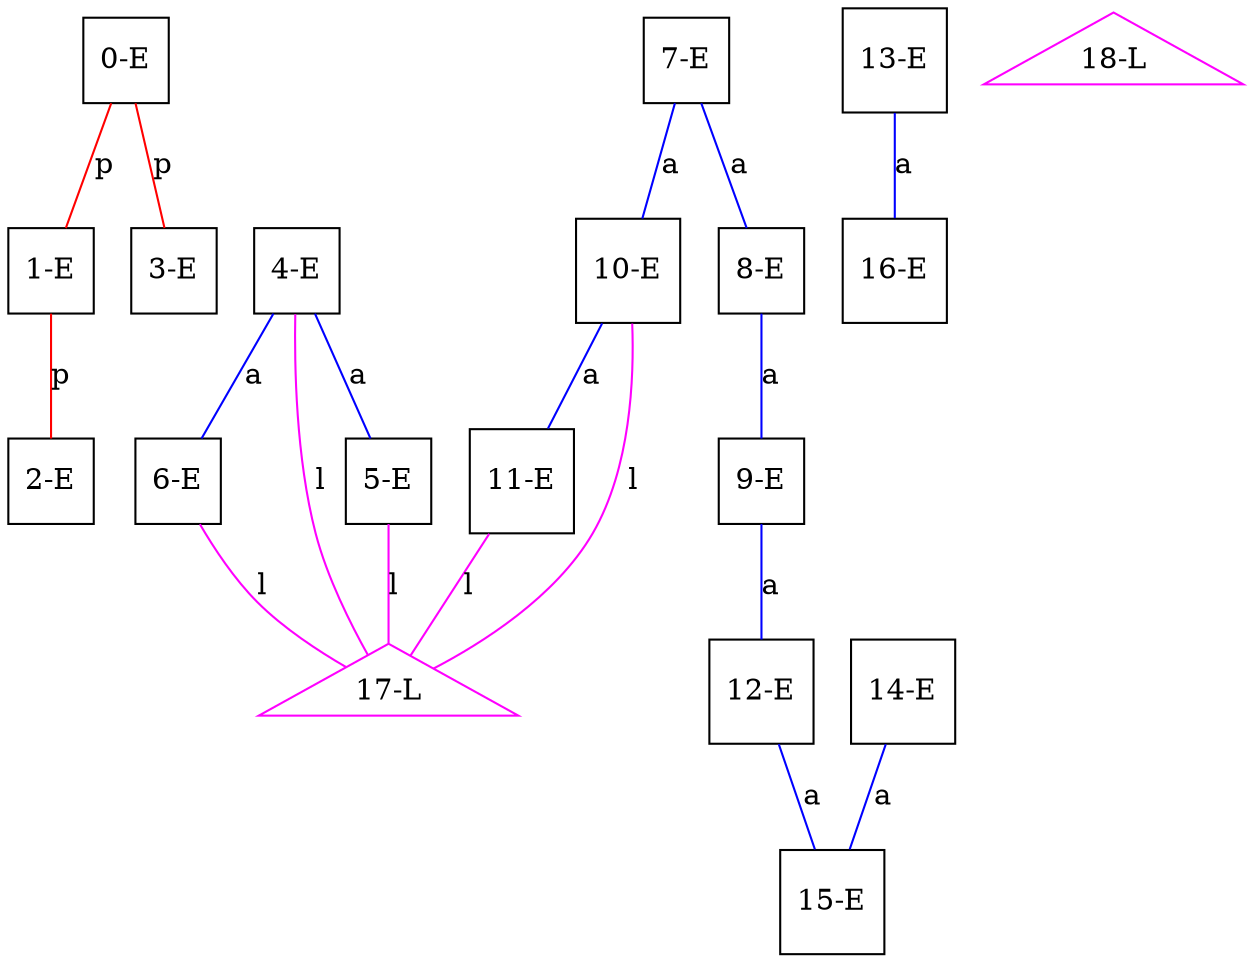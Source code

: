 graph ProteinGraph {
    0 [label="0-E" shape=square color=black];
    1 [label="1-E" shape=square color=black];
    2 [label="2-E" shape=square color=black];
    3 [label="3-E" shape=square color=black];
    4 [label="4-E" shape=square color=black];
    5 [label="5-E" shape=square color=black];
    6 [label="6-E" shape=square color=black];
    7 [label="7-E" shape=square color=black];
    8 [label="8-E" shape=square color=black];
    9 [label="9-E" shape=square color=black];
    10 [label="10-E" shape=square color=black];
    11 [label="11-E" shape=square color=black];
    12 [label="12-E" shape=square color=black];
    13 [label="13-E" shape=square color=black];
    14 [label="14-E" shape=square color=black];
    15 [label="15-E" shape=square color=black];
    16 [label="16-E" shape=square color=black];
    17 [label="17-L" shape=triangle color=magenta];
    18 [label="18-L" shape=triangle color=magenta];
    0 -- 1 [label="p" color=red];
    0 -- 3 [label="p" color=red];
    1 -- 2 [label="p" color=red];
    4 -- 5 [label="a" color=blue];
    4 -- 6 [label="a" color=blue];
    4 -- 17 [label="l" color=magenta];
    5 -- 17 [label="l" color=magenta];
    6 -- 17 [label="l" color=magenta];
    7 -- 8 [label="a" color=blue];
    7 -- 10 [label="a" color=blue];
    8 -- 9 [label="a" color=blue];
    9 -- 12 [label="a" color=blue];
    10 -- 11 [label="a" color=blue];
    10 -- 17 [label="l" color=magenta];
    11 -- 17 [label="l" color=magenta];
    12 -- 15 [label="a" color=blue];
    13 -- 16 [label="a" color=blue];
    14 -- 15 [label="a" color=blue];
}
